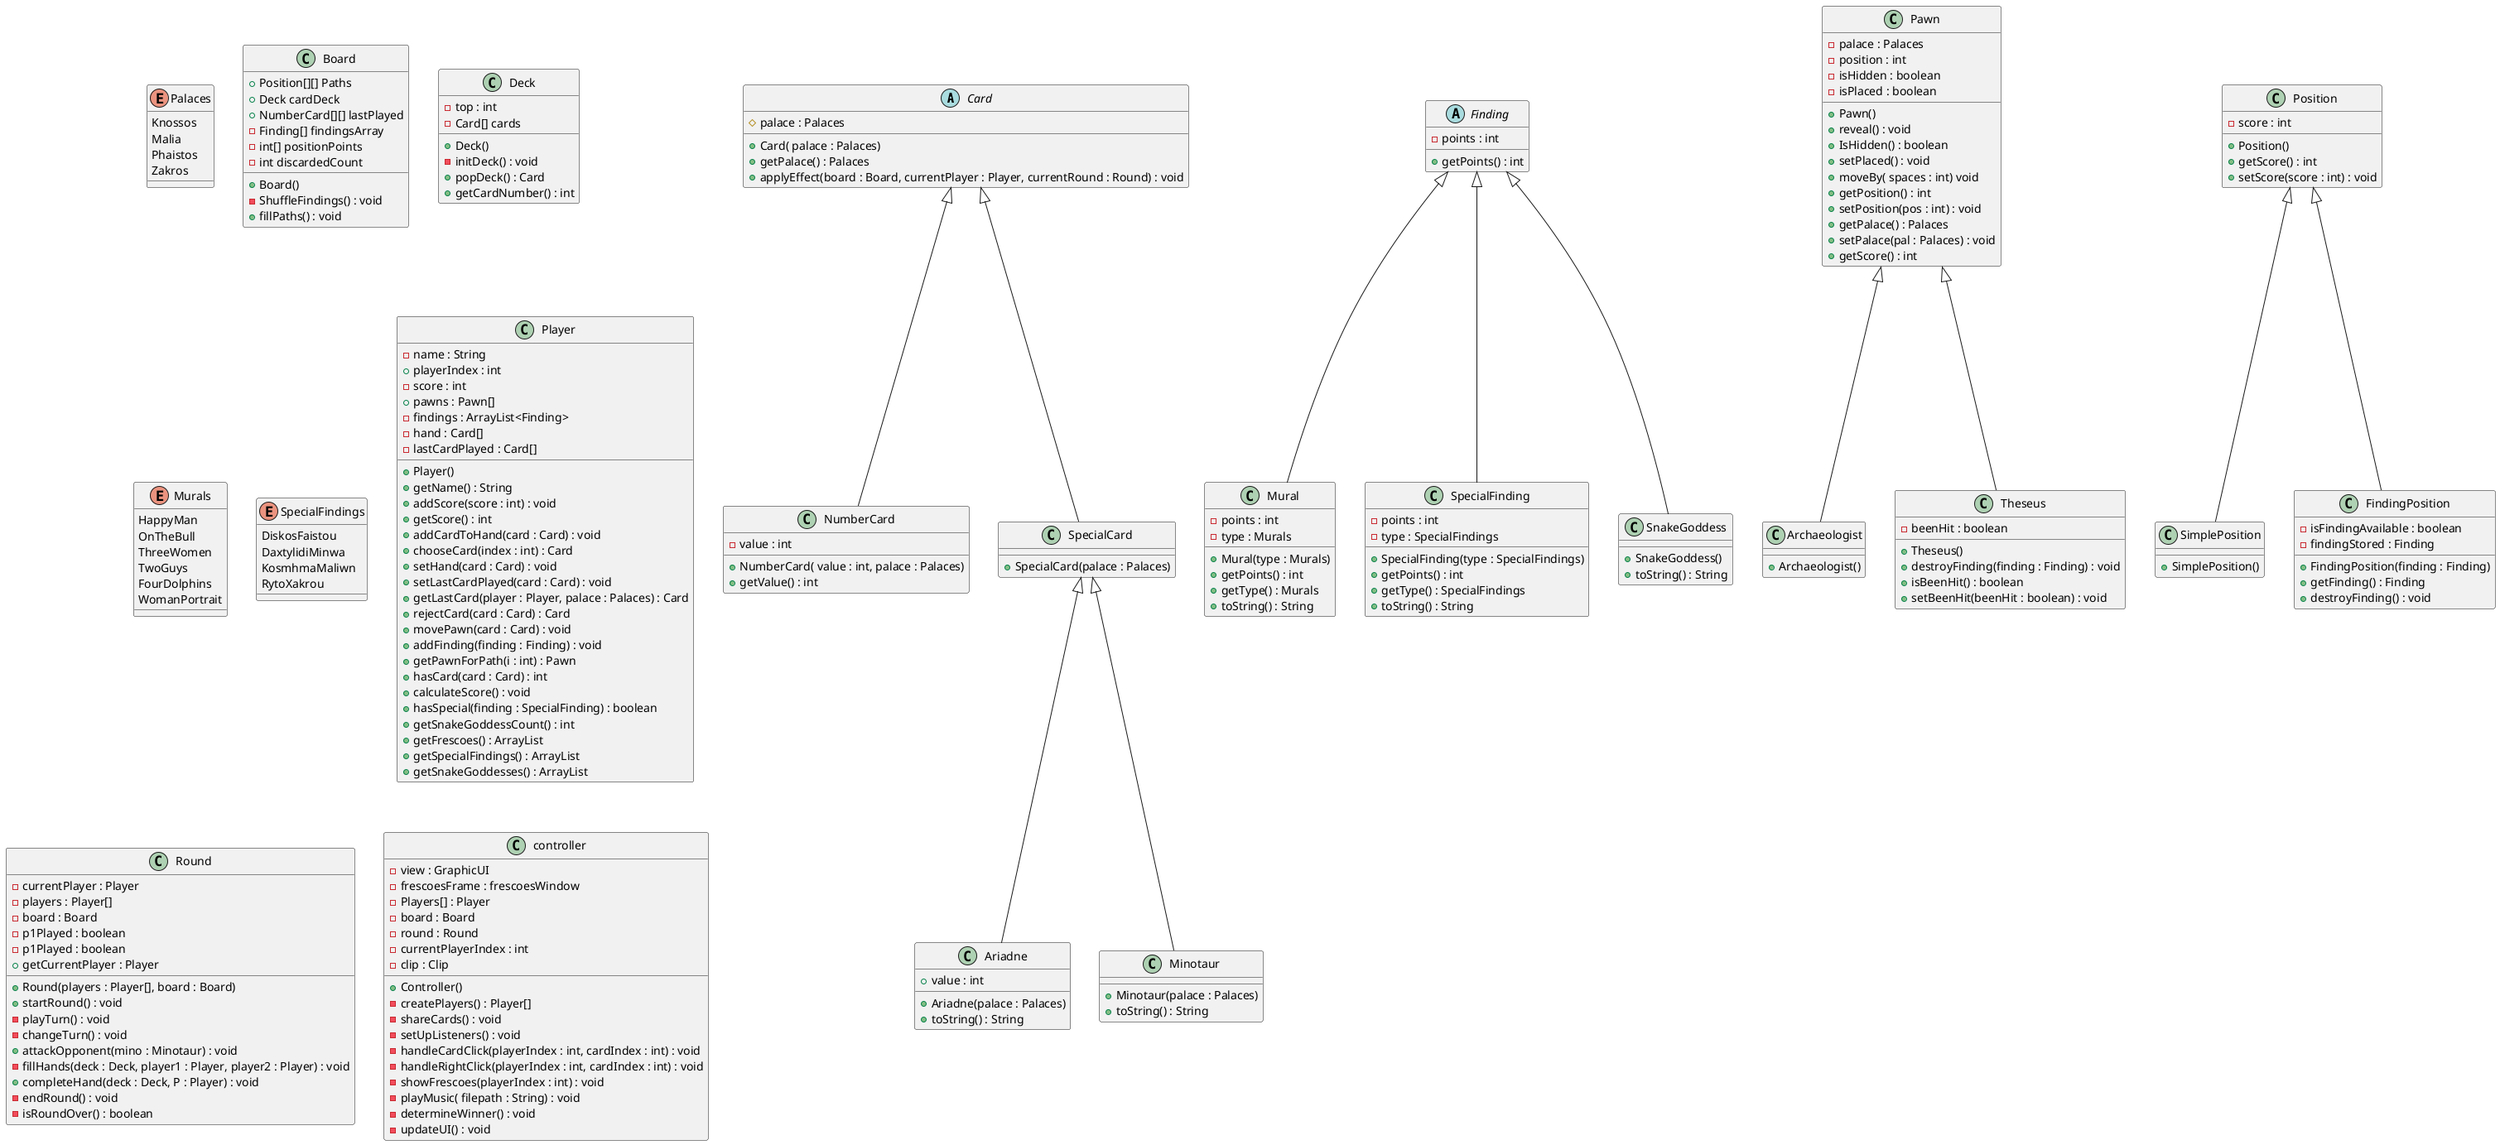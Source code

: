 @startuml
'https://plantuml.com/sequence-diagram
abstract class Card{
    # palace : Palaces
    + Card( palace : Palaces)
    + getPalace() : Palaces
    + applyEffect(board : Board, currentPlayer : Player, currentRound : Round) : void
}

class NumberCard extends Card{
    - value : int
    + NumberCard( value : int, palace : Palaces)
    + getValue() : int
}

class SpecialCard extends Card{
    + SpecialCard(palace : Palaces)
}

class Ariadne extends SpecialCard {
  + value : int
  + Ariadne(palace : Palaces)
  + toString() : String
}

class Minotaur extends SpecialCard {
  + Minotaur(palace : Palaces)
  + toString() : String
}

enum Palaces {
  Knossos
  Malia
  Phaistos
  Zakros
}

class Board {
  + Position[][] Paths
  + Deck cardDeck
  + NumberCard[][] lastPlayed
  - Finding[] findingsArray
  - int[] positionPoints
  - int discardedCount
  + Board()
  - ShuffleFindings() : void
  + fillPaths() : void
}

class Deck {
  - top : int
  + Deck()
  - Card[] cards
  - initDeck() : void
  + popDeck() : Card
  + getCardNumber() : int
}

abstract class Finding {
  - points : int
  + getPoints() : int
}

class Mural extends Finding {
  - points : int
  - type : Murals
  + Mural(type : Murals)
  + getPoints() : int
  + getType() : Murals
  + toString() : String
}

class SpecialFinding extends Finding {
  - points : int
  - type : SpecialFindings
  + SpecialFinding(type : SpecialFindings)
  + getPoints() : int
  + getType() : SpecialFindings
  + toString() : String
}

class SnakeGoddess extends Finding {
  + SnakeGoddess()
  + toString() : String
}

enum Murals {
  HappyMan
  OnTheBull
  ThreeWomen
  TwoGuys
  FourDolphins
  WomanPortrait
}

enum SpecialFindings {
  DiskosFaistou
  DaxtylidiMinwa
  KosmhmaMaliwn
  RytoXakrou
}

class Pawn{
    - palace : Palaces
    - position : int
    - isHidden : boolean
    - isPlaced : boolean
    + Pawn()
    + reveal() : void
    + IsHidden() : boolean
    + setPlaced() : void
    + moveBy( spaces : int) void
    + getPosition() : int
    + setPosition(pos : int) : void
    + getPalace() : Palaces
    + setPalace(pal : Palaces) : void
    + getScore() : int
}

class Archaeologist extends Pawn{
    + Archaeologist()
}

class Theseus extends Pawn{
    - beenHit : boolean
    + Theseus()
    + destroyFinding(finding : Finding) : void
    + isBeenHit() : boolean
    + setBeenHit(beenHit : boolean) : void
}

class Player{
    - name : String
    + playerIndex : int
    - score : int
    + pawns : Pawn[]
    - findings : ArrayList<Finding>
    - hand : Card[]
    - lastCardPlayed : Card[]
    + Player()
    + getName() : String
    + addScore(score : int) : void
    + getScore() : int
    + addCardToHand(card : Card) : void
    + chooseCard(index : int) : Card
    + setHand(card : Card) : void
    + setLastCardPlayed(card : Card) : void
    + getLastCard(player : Player, palace : Palaces) : Card
    + rejectCard(card : Card) : Card
    + movePawn(card : Card) : void
    + addFinding(finding : Finding) : void
    + getPawnForPath(i : int) : Pawn
    + hasCard(card : Card) : int
    + calculateScore() : void
    + hasSpecial(finding : SpecialFinding) : boolean
    + getSnakeGoddessCount() : int
    + getFrescoes() : ArrayList
    + getSpecialFindings() : ArrayList
    + getSnakeGoddesses() : ArrayList
}

class Position{
    - score : int
    + Position()
    + getScore() : int
    + setScore(score : int) : void
}

class SimplePosition extends Position{
    + SimplePosition()
}

class FindingPosition extends Position{
    - isFindingAvailable : boolean
    - findingStored : Finding
    + FindingPosition(finding : Finding)
    + getFinding() : Finding
    + destroyFinding() : void
}

class Round{
    - currentPlayer : Player
    - players : Player[]
    - board : Board
    - p1Played : boolean
    - p1Played : boolean
    + Round(players : Player[], board : Board)
    + startRound() : void
    + getCurrentPlayer : Player
    - playTurn() : void
    - changeTurn() : void
    + attackOpponent(mino : Minotaur) : void
    - fillHands(deck : Deck, player1 : Player, player2 : Player) : void
    + completeHand(deck : Deck, P : Player) : void
    - endRound() : void
    - isRoundOver() : boolean
}

class controller{
    - view : GraphicUI
    - frescoesFrame : frescoesWindow
    - Players[] : Player
    - board : Board
    - round : Round
    - currentPlayerIndex : int
    - clip : Clip
    + Controller()
    - createPlayers() : Player[]
    - shareCards() : void
    - setUpListeners() : void
    - handleCardClick(playerIndex : int, cardIndex : int) : void
    - handleRightClick(playerIndex : int, cardIndex : int) : void
    - showFrescoes(playerIndex : int) : void
    - playMusic( filepath : String) : void
    - determineWinner() : void
    - updateUI() : void

}







@enduml